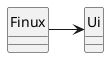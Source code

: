 @startuml
hide circle
skinparam monochrome false

class Finux {
}

class Ui {
}

Finux -> Ui

@enduml
